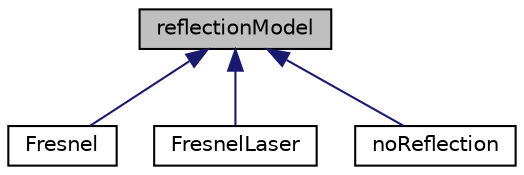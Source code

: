digraph "reflectionModel"
{
  bgcolor="transparent";
  edge [fontname="Helvetica",fontsize="10",labelfontname="Helvetica",labelfontsize="10"];
  node [fontname="Helvetica",fontsize="10",shape=record];
  Node1 [label="reflectionModel",height=0.2,width=0.4,color="black", fillcolor="grey75", style="filled" fontcolor="black"];
  Node1 -> Node2 [dir="back",color="midnightblue",fontsize="10",style="solid",fontname="Helvetica"];
  Node2 [label="Fresnel",height=0.2,width=0.4,color="black",URL="$classFoam_1_1radiation_1_1Fresnel.html",tooltip="General Fresnel reflection model bewtween a dialectric and an absorbing medium. "];
  Node1 -> Node3 [dir="back",color="midnightblue",fontsize="10",style="solid",fontname="Helvetica"];
  Node3 [label="FresnelLaser",height=0.2,width=0.4,color="black",URL="$classFoam_1_1radiation_1_1FresnelLaser.html",tooltip="Modified Fresnel reflection model. "];
  Node1 -> Node4 [dir="back",color="midnightblue",fontsize="10",style="solid",fontname="Helvetica"];
  Node4 [label="noReflection",height=0.2,width=0.4,color="black",URL="$classFoam_1_1radiation_1_1noReflection.html",tooltip="Dummy scatter model for &#39;none&#39;. "];
}
